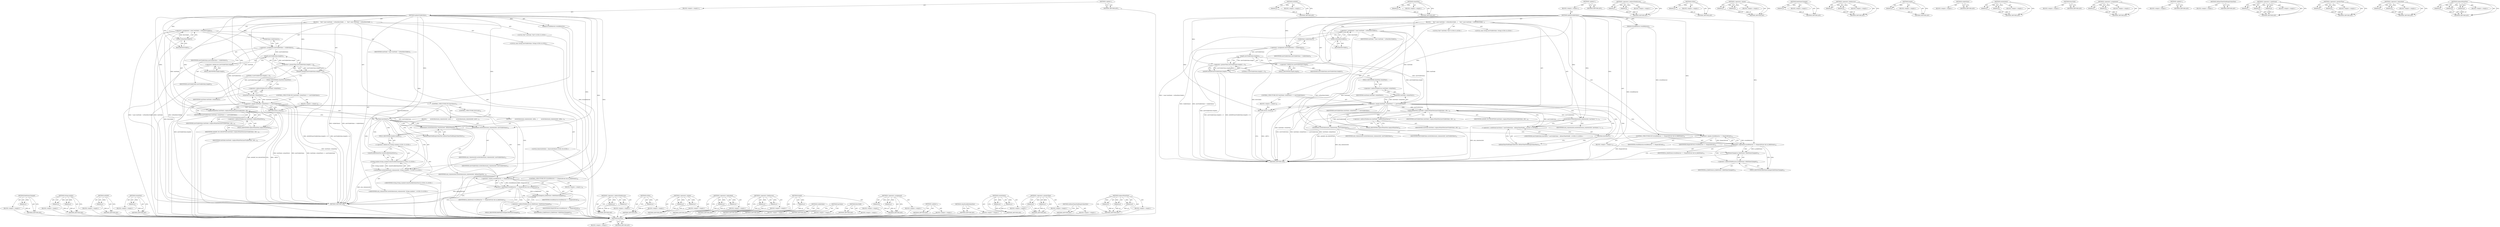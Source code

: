 digraph "replaceWholeText" {
vulnerable_149 [label=<(METHOD,hasValue)>];
vulnerable_150 [label=<(BLOCK,&lt;empty&gt;,&lt;empty&gt;)>];
vulnerable_151 [label=<(METHOD_RETURN,ANY)>];
vulnerable_100 [label=<(METHOD,ASSERT)>];
vulnerable_101 [label=<(PARAM,p1)>];
vulnerable_102 [label=<(BLOCK,&lt;empty&gt;,&lt;empty&gt;)>];
vulnerable_103 [label=<(METHOD_RETURN,ANY)>];
vulnerable_123 [label=<(METHOD,wholeText)>];
vulnerable_124 [label=<(PARAM,p1)>];
vulnerable_125 [label=<(BLOCK,&lt;empty&gt;,&lt;empty&gt;)>];
vulnerable_126 [label=<(METHOD_RETURN,ANY)>];
vulnerable_6 [label=<(METHOD,&lt;global&gt;)<SUB>1</SUB>>];
vulnerable_7 [label=<(BLOCK,&lt;empty&gt;,&lt;empty&gt;)<SUB>1</SUB>>];
vulnerable_8 [label=<(METHOD,updateVisibleValue)<SUB>1</SUB>>];
vulnerable_9 [label=<(PARAM,EventBehavior eventBehavior)<SUB>1</SUB>>];
vulnerable_10 [label=<(BLOCK,{
    Text* const textNode = toText(firstChild(...,{
    Text* const textNode = toText(firstChild(...)<SUB>2</SUB>>];
vulnerable_11 [label="<(LOCAL,Text* textNode: Text*)<SUB>3</SUB>>"];
vulnerable_12 [label=<(&lt;operator&gt;.assignment,* const textNode = toText(firstChild()))<SUB>3</SUB>>];
vulnerable_13 [label=<(IDENTIFIER,textNode,* const textNode = toText(firstChild()))<SUB>3</SUB>>];
vulnerable_14 [label=<(toText,toText(firstChild()))<SUB>3</SUB>>];
vulnerable_15 [label=<(firstChild,firstChild())<SUB>3</SUB>>];
vulnerable_16 [label="<(LOCAL,const String newVisibleValue: String)<SUB>4</SUB>>"];
vulnerable_17 [label=<(&lt;operator&gt;.assignment,newVisibleValue = visibleValue())<SUB>4</SUB>>];
vulnerable_18 [label=<(IDENTIFIER,newVisibleValue,newVisibleValue = visibleValue())<SUB>4</SUB>>];
vulnerable_19 [label=<(visibleValue,visibleValue())<SUB>4</SUB>>];
vulnerable_20 [label=<(ASSERT,ASSERT(newVisibleValue.length() &gt; 0))<SUB>5</SUB>>];
vulnerable_21 [label=<(&lt;operator&gt;.greaterThan,newVisibleValue.length() &gt; 0)<SUB>5</SUB>>];
vulnerable_22 [label=<(length,newVisibleValue.length())<SUB>5</SUB>>];
vulnerable_23 [label=<(&lt;operator&gt;.fieldAccess,newVisibleValue.length)<SUB>5</SUB>>];
vulnerable_24 [label=<(IDENTIFIER,newVisibleValue,newVisibleValue.length())<SUB>5</SUB>>];
vulnerable_25 [label=<(FIELD_IDENTIFIER,length,length)<SUB>5</SUB>>];
vulnerable_26 [label=<(LITERAL,0,newVisibleValue.length() &gt; 0)<SUB>5</SUB>>];
vulnerable_27 [label=<(CONTROL_STRUCTURE,IF,if (textNode-&gt;wholeText() == newVisibleValue))<SUB>7</SUB>>];
vulnerable_28 [label=<(&lt;operator&gt;.equals,textNode-&gt;wholeText() == newVisibleValue)<SUB>7</SUB>>];
vulnerable_29 [label=<(wholeText,textNode-&gt;wholeText())<SUB>7</SUB>>];
vulnerable_30 [label=<(&lt;operator&gt;.indirectFieldAccess,textNode-&gt;wholeText)<SUB>7</SUB>>];
vulnerable_31 [label=<(IDENTIFIER,textNode,textNode-&gt;wholeText())<SUB>7</SUB>>];
vulnerable_32 [label=<(FIELD_IDENTIFIER,wholeText,wholeText)<SUB>7</SUB>>];
vulnerable_33 [label=<(IDENTIFIER,newVisibleValue,textNode-&gt;wholeText() == newVisibleValue)<SUB>7</SUB>>];
vulnerable_34 [label=<(BLOCK,&lt;empty&gt;,&lt;empty&gt;)<SUB>8</SUB>>];
vulnerable_35 [label=<(RETURN,return;,return;)<SUB>8</SUB>>];
vulnerable_36 [label=<(replaceWholeText,textNode-&gt;replaceWholeText(newVisibleValue, ASS...)<SUB>10</SUB>>];
vulnerable_37 [label=<(&lt;operator&gt;.indirectFieldAccess,textNode-&gt;replaceWholeText)<SUB>10</SUB>>];
vulnerable_38 [label=<(IDENTIFIER,textNode,textNode-&gt;replaceWholeText(newVisibleValue, ASS...)<SUB>10</SUB>>];
vulnerable_39 [label=<(FIELD_IDENTIFIER,replaceWholeText,replaceWholeText)<SUB>10</SUB>>];
vulnerable_40 [label=<(IDENTIFIER,newVisibleValue,textNode-&gt;replaceWholeText(newVisibleValue, ASS...)<SUB>10</SUB>>];
vulnerable_41 [label=<(IDENTIFIER,ASSERT_NO_EXCEPTION,textNode-&gt;replaceWholeText(newVisibleValue, ASS...)<SUB>10</SUB>>];
vulnerable_42 [label=<(setAttribute,setAttribute(aria_valuetextAttr, hasValue() ? n...)<SUB>11</SUB>>];
vulnerable_43 [label=<(IDENTIFIER,aria_valuetextAttr,setAttribute(aria_valuetextAttr, hasValue() ? n...)<SUB>11</SUB>>];
vulnerable_44 [label="<(&lt;operator&gt;.conditional,hasValue() ? newVisibleValue : AXDateTimeFieldE...)<SUB>11</SUB>>"];
vulnerable_45 [label=<(hasValue,hasValue())<SUB>11</SUB>>];
vulnerable_46 [label="<(IDENTIFIER,newVisibleValue,hasValue() ? newVisibleValue : AXDateTimeFieldE...)<SUB>11</SUB>>"];
vulnerable_47 [label=<(AXDateTimeFieldEmptyValueText,AXDateTimeFieldEmptyValueText())<SUB>11</SUB>>];
vulnerable_48 [label=<(setAttribute,setAttribute(aria_valuenowAttr, newVisibleValue))<SUB>12</SUB>>];
vulnerable_49 [label=<(IDENTIFIER,aria_valuenowAttr,setAttribute(aria_valuenowAttr, newVisibleValue))<SUB>12</SUB>>];
vulnerable_50 [label=<(IDENTIFIER,newVisibleValue,setAttribute(aria_valuenowAttr, newVisibleValue))<SUB>12</SUB>>];
vulnerable_51 [label=<(CONTROL_STRUCTURE,IF,if (eventBehavior == DispatchEvent &amp;&amp; m_fieldOwner))<SUB>14</SUB>>];
vulnerable_52 [label=<(&lt;operator&gt;.logicalAnd,eventBehavior == DispatchEvent &amp;&amp; m_fieldOwner)<SUB>14</SUB>>];
vulnerable_53 [label=<(&lt;operator&gt;.equals,eventBehavior == DispatchEvent)<SUB>14</SUB>>];
vulnerable_54 [label=<(IDENTIFIER,eventBehavior,eventBehavior == DispatchEvent)<SUB>14</SUB>>];
vulnerable_55 [label=<(IDENTIFIER,DispatchEvent,eventBehavior == DispatchEvent)<SUB>14</SUB>>];
vulnerable_56 [label=<(IDENTIFIER,m_fieldOwner,eventBehavior == DispatchEvent &amp;&amp; m_fieldOwner)<SUB>14</SUB>>];
vulnerable_57 [label=<(BLOCK,&lt;empty&gt;,&lt;empty&gt;)<SUB>15</SUB>>];
vulnerable_58 [label=<(fieldValueChanged,m_fieldOwner-&gt;fieldValueChanged())<SUB>15</SUB>>];
vulnerable_59 [label=<(&lt;operator&gt;.indirectFieldAccess,m_fieldOwner-&gt;fieldValueChanged)<SUB>15</SUB>>];
vulnerable_60 [label=<(IDENTIFIER,m_fieldOwner,m_fieldOwner-&gt;fieldValueChanged())<SUB>15</SUB>>];
vulnerable_61 [label=<(FIELD_IDENTIFIER,fieldValueChanged,fieldValueChanged)<SUB>15</SUB>>];
vulnerable_62 [label=<(METHOD_RETURN,void)<SUB>1</SUB>>];
vulnerable_64 [label=<(METHOD_RETURN,ANY)<SUB>1</SUB>>];
vulnerable_127 [label=<(METHOD,&lt;operator&gt;.indirectFieldAccess)>];
vulnerable_128 [label=<(PARAM,p1)>];
vulnerable_129 [label=<(PARAM,p2)>];
vulnerable_130 [label=<(BLOCK,&lt;empty&gt;,&lt;empty&gt;)>];
vulnerable_131 [label=<(METHOD_RETURN,ANY)>];
vulnerable_90 [label=<(METHOD,toText)>];
vulnerable_91 [label=<(PARAM,p1)>];
vulnerable_92 [label=<(BLOCK,&lt;empty&gt;,&lt;empty&gt;)>];
vulnerable_93 [label=<(METHOD_RETURN,ANY)>];
vulnerable_118 [label=<(METHOD,&lt;operator&gt;.equals)>];
vulnerable_119 [label=<(PARAM,p1)>];
vulnerable_120 [label=<(PARAM,p2)>];
vulnerable_121 [label=<(BLOCK,&lt;empty&gt;,&lt;empty&gt;)>];
vulnerable_122 [label=<(METHOD_RETURN,ANY)>];
vulnerable_160 [label=<(METHOD,fieldValueChanged)>];
vulnerable_161 [label=<(PARAM,p1)>];
vulnerable_162 [label=<(BLOCK,&lt;empty&gt;,&lt;empty&gt;)>];
vulnerable_163 [label=<(METHOD_RETURN,ANY)>];
vulnerable_113 [label=<(METHOD,&lt;operator&gt;.fieldAccess)>];
vulnerable_114 [label=<(PARAM,p1)>];
vulnerable_115 [label=<(PARAM,p2)>];
vulnerable_116 [label=<(BLOCK,&lt;empty&gt;,&lt;empty&gt;)>];
vulnerable_117 [label=<(METHOD_RETURN,ANY)>];
vulnerable_109 [label=<(METHOD,length)>];
vulnerable_110 [label=<(PARAM,p1)>];
vulnerable_111 [label=<(BLOCK,&lt;empty&gt;,&lt;empty&gt;)>];
vulnerable_112 [label=<(METHOD_RETURN,ANY)>];
vulnerable_97 [label=<(METHOD,visibleValue)>];
vulnerable_98 [label=<(BLOCK,&lt;empty&gt;,&lt;empty&gt;)>];
vulnerable_99 [label=<(METHOD_RETURN,ANY)>];
vulnerable_138 [label=<(METHOD,setAttribute)>];
vulnerable_139 [label=<(PARAM,p1)>];
vulnerable_140 [label=<(PARAM,p2)>];
vulnerable_141 [label=<(BLOCK,&lt;empty&gt;,&lt;empty&gt;)>];
vulnerable_142 [label=<(METHOD_RETURN,ANY)>];
vulnerable_94 [label=<(METHOD,firstChild)>];
vulnerable_95 [label=<(BLOCK,&lt;empty&gt;,&lt;empty&gt;)>];
vulnerable_96 [label=<(METHOD_RETURN,ANY)>];
vulnerable_85 [label=<(METHOD,&lt;operator&gt;.assignment)>];
vulnerable_86 [label=<(PARAM,p1)>];
vulnerable_87 [label=<(PARAM,p2)>];
vulnerable_88 [label=<(BLOCK,&lt;empty&gt;,&lt;empty&gt;)>];
vulnerable_89 [label=<(METHOD_RETURN,ANY)>];
vulnerable_79 [label=<(METHOD,&lt;global&gt;)<SUB>1</SUB>>];
vulnerable_80 [label=<(BLOCK,&lt;empty&gt;,&lt;empty&gt;)>];
vulnerable_81 [label=<(METHOD_RETURN,ANY)>];
vulnerable_152 [label=<(METHOD,AXDateTimeFieldEmptyValueText)>];
vulnerable_153 [label=<(BLOCK,&lt;empty&gt;,&lt;empty&gt;)>];
vulnerable_154 [label=<(METHOD_RETURN,ANY)>];
vulnerable_143 [label=<(METHOD,&lt;operator&gt;.conditional)>];
vulnerable_144 [label=<(PARAM,p1)>];
vulnerable_145 [label=<(PARAM,p2)>];
vulnerable_146 [label=<(PARAM,p3)>];
vulnerable_147 [label=<(BLOCK,&lt;empty&gt;,&lt;empty&gt;)>];
vulnerable_148 [label=<(METHOD_RETURN,ANY)>];
vulnerable_104 [label=<(METHOD,&lt;operator&gt;.greaterThan)>];
vulnerable_105 [label=<(PARAM,p1)>];
vulnerable_106 [label=<(PARAM,p2)>];
vulnerable_107 [label=<(BLOCK,&lt;empty&gt;,&lt;empty&gt;)>];
vulnerable_108 [label=<(METHOD_RETURN,ANY)>];
vulnerable_155 [label=<(METHOD,&lt;operator&gt;.logicalAnd)>];
vulnerable_156 [label=<(PARAM,p1)>];
vulnerable_157 [label=<(PARAM,p2)>];
vulnerable_158 [label=<(BLOCK,&lt;empty&gt;,&lt;empty&gt;)>];
vulnerable_159 [label=<(METHOD_RETURN,ANY)>];
vulnerable_132 [label=<(METHOD,replaceWholeText)>];
vulnerable_133 [label=<(PARAM,p1)>];
vulnerable_134 [label=<(PARAM,p2)>];
vulnerable_135 [label=<(PARAM,p3)>];
vulnerable_136 [label=<(BLOCK,&lt;empty&gt;,&lt;empty&gt;)>];
vulnerable_137 [label=<(METHOD_RETURN,ANY)>];
fixed_176 [label=<(METHOD,fieldValueChanged)>];
fixed_177 [label=<(PARAM,p1)>];
fixed_178 [label=<(BLOCK,&lt;empty&gt;,&lt;empty&gt;)>];
fixed_179 [label=<(METHOD_RETURN,ANY)>];
fixed_160 [label=<(METHOD,String.number)>];
fixed_161 [label=<(PARAM,p1)>];
fixed_162 [label=<(PARAM,p2)>];
fixed_163 [label=<(BLOCK,&lt;empty&gt;,&lt;empty&gt;)>];
fixed_164 [label=<(METHOD_RETURN,ANY)>];
fixed_114 [label=<(METHOD,ASSERT)>];
fixed_115 [label=<(PARAM,p1)>];
fixed_116 [label=<(BLOCK,&lt;empty&gt;,&lt;empty&gt;)>];
fixed_117 [label=<(METHOD_RETURN,ANY)>];
fixed_137 [label=<(METHOD,wholeText)>];
fixed_138 [label=<(PARAM,p1)>];
fixed_139 [label=<(BLOCK,&lt;empty&gt;,&lt;empty&gt;)>];
fixed_140 [label=<(METHOD_RETURN,ANY)>];
fixed_6 [label=<(METHOD,&lt;global&gt;)<SUB>1</SUB>>];
fixed_7 [label=<(BLOCK,&lt;empty&gt;,&lt;empty&gt;)<SUB>1</SUB>>];
fixed_8 [label=<(METHOD,updateVisibleValue)<SUB>1</SUB>>];
fixed_9 [label=<(PARAM,EventBehavior eventBehavior)<SUB>1</SUB>>];
fixed_10 [label=<(BLOCK,{
    Text* const textNode = toText(firstChild(...,{
    Text* const textNode = toText(firstChild(...)<SUB>2</SUB>>];
fixed_11 [label="<(LOCAL,Text* textNode: Text*)<SUB>3</SUB>>"];
fixed_12 [label=<(&lt;operator&gt;.assignment,* const textNode = toText(firstChild()))<SUB>3</SUB>>];
fixed_13 [label=<(IDENTIFIER,textNode,* const textNode = toText(firstChild()))<SUB>3</SUB>>];
fixed_14 [label=<(toText,toText(firstChild()))<SUB>3</SUB>>];
fixed_15 [label=<(firstChild,firstChild())<SUB>3</SUB>>];
fixed_16 [label="<(LOCAL,const String newVisibleValue: String)<SUB>4</SUB>>"];
fixed_17 [label=<(&lt;operator&gt;.assignment,newVisibleValue = visibleValue())<SUB>4</SUB>>];
fixed_18 [label=<(IDENTIFIER,newVisibleValue,newVisibleValue = visibleValue())<SUB>4</SUB>>];
fixed_19 [label=<(visibleValue,visibleValue())<SUB>4</SUB>>];
fixed_20 [label=<(ASSERT,ASSERT(newVisibleValue.length() &gt; 0))<SUB>5</SUB>>];
fixed_21 [label=<(&lt;operator&gt;.greaterThan,newVisibleValue.length() &gt; 0)<SUB>5</SUB>>];
fixed_22 [label=<(length,newVisibleValue.length())<SUB>5</SUB>>];
fixed_23 [label=<(&lt;operator&gt;.fieldAccess,newVisibleValue.length)<SUB>5</SUB>>];
fixed_24 [label=<(IDENTIFIER,newVisibleValue,newVisibleValue.length())<SUB>5</SUB>>];
fixed_25 [label=<(FIELD_IDENTIFIER,length,length)<SUB>5</SUB>>];
fixed_26 [label=<(LITERAL,0,newVisibleValue.length() &gt; 0)<SUB>5</SUB>>];
fixed_27 [label=<(CONTROL_STRUCTURE,IF,if (textNode-&gt;wholeText() == newVisibleValue))<SUB>7</SUB>>];
fixed_28 [label=<(&lt;operator&gt;.equals,textNode-&gt;wholeText() == newVisibleValue)<SUB>7</SUB>>];
fixed_29 [label=<(wholeText,textNode-&gt;wholeText())<SUB>7</SUB>>];
fixed_30 [label=<(&lt;operator&gt;.indirectFieldAccess,textNode-&gt;wholeText)<SUB>7</SUB>>];
fixed_31 [label=<(IDENTIFIER,textNode,textNode-&gt;wholeText())<SUB>7</SUB>>];
fixed_32 [label=<(FIELD_IDENTIFIER,wholeText,wholeText)<SUB>7</SUB>>];
fixed_33 [label=<(IDENTIFIER,newVisibleValue,textNode-&gt;wholeText() == newVisibleValue)<SUB>7</SUB>>];
fixed_34 [label=<(BLOCK,&lt;empty&gt;,&lt;empty&gt;)<SUB>8</SUB>>];
fixed_35 [label=<(RETURN,return;,return;)<SUB>8</SUB>>];
fixed_36 [label=<(replaceWholeText,textNode-&gt;replaceWholeText(newVisibleValue, ASS...)<SUB>10</SUB>>];
fixed_37 [label=<(&lt;operator&gt;.indirectFieldAccess,textNode-&gt;replaceWholeText)<SUB>10</SUB>>];
fixed_38 [label=<(IDENTIFIER,textNode,textNode-&gt;replaceWholeText(newVisibleValue, ASS...)<SUB>10</SUB>>];
fixed_39 [label=<(FIELD_IDENTIFIER,replaceWholeText,replaceWholeText)<SUB>10</SUB>>];
fixed_40 [label=<(IDENTIFIER,newVisibleValue,textNode-&gt;replaceWholeText(newVisibleValue, ASS...)<SUB>10</SUB>>];
fixed_41 [label=<(IDENTIFIER,ASSERT_NO_EXCEPTION,textNode-&gt;replaceWholeText(newVisibleValue, ASS...)<SUB>10</SUB>>];
fixed_42 [label=<(CONTROL_STRUCTURE,IF,if (hasValue()))<SUB>11</SUB>>];
fixed_43 [label=<(hasValue,hasValue())<SUB>11</SUB>>];
fixed_44 [label=<(BLOCK,{
        setAttribute(aria_valuetextAttr, newV...,{
        setAttribute(aria_valuetextAttr, newV...)<SUB>11</SUB>>];
fixed_45 [label=<(setAttribute,setAttribute(aria_valuetextAttr, newVisibleValue))<SUB>12</SUB>>];
fixed_46 [label=<(IDENTIFIER,aria_valuetextAttr,setAttribute(aria_valuetextAttr, newVisibleValue))<SUB>12</SUB>>];
fixed_47 [label=<(IDENTIFIER,newVisibleValue,setAttribute(aria_valuetextAttr, newVisibleValue))<SUB>12</SUB>>];
fixed_48 [label="<(setAttribute,setAttribute(aria_valuenowAttr, String::number(...)<SUB>13</SUB>>"];
fixed_49 [label="<(IDENTIFIER,aria_valuenowAttr,setAttribute(aria_valuenowAttr, String::number(...)<SUB>13</SUB>>"];
fixed_50 [label="<(String.number,String::number(valueForARIAValueNow()))<SUB>13</SUB>>"];
fixed_51 [label="<(&lt;operator&gt;.fieldAccess,String::number)<SUB>13</SUB>>"];
fixed_52 [label="<(IDENTIFIER,String,String::number(valueForARIAValueNow()))<SUB>13</SUB>>"];
fixed_53 [label=<(FIELD_IDENTIFIER,number,number)<SUB>13</SUB>>];
fixed_54 [label=<(valueForARIAValueNow,valueForARIAValueNow())<SUB>13</SUB>>];
fixed_55 [label=<(CONTROL_STRUCTURE,ELSE,else)<SUB>14</SUB>>];
fixed_56 [label=<(BLOCK,{
        setAttribute(aria_valuetextAttr, AXDa...,{
        setAttribute(aria_valuetextAttr, AXDa...)<SUB>14</SUB>>];
fixed_57 [label=<(setAttribute,setAttribute(aria_valuetextAttr, AXDateTimeFiel...)<SUB>15</SUB>>];
fixed_58 [label=<(IDENTIFIER,aria_valuetextAttr,setAttribute(aria_valuetextAttr, AXDateTimeFiel...)<SUB>15</SUB>>];
fixed_59 [label=<(AXDateTimeFieldEmptyValueText,AXDateTimeFieldEmptyValueText())<SUB>15</SUB>>];
fixed_60 [label="<(LOCAL,removeAttribute : removeAttribute)<SUB>16</SUB>>"];
fixed_61 [label=<(CONTROL_STRUCTURE,IF,if (eventBehavior == DispatchEvent &amp;&amp; m_fieldOwner))<SUB>19</SUB>>];
fixed_62 [label=<(&lt;operator&gt;.logicalAnd,eventBehavior == DispatchEvent &amp;&amp; m_fieldOwner)<SUB>19</SUB>>];
fixed_63 [label=<(&lt;operator&gt;.equals,eventBehavior == DispatchEvent)<SUB>19</SUB>>];
fixed_64 [label=<(IDENTIFIER,eventBehavior,eventBehavior == DispatchEvent)<SUB>19</SUB>>];
fixed_65 [label=<(IDENTIFIER,DispatchEvent,eventBehavior == DispatchEvent)<SUB>19</SUB>>];
fixed_66 [label=<(IDENTIFIER,m_fieldOwner,eventBehavior == DispatchEvent &amp;&amp; m_fieldOwner)<SUB>19</SUB>>];
fixed_67 [label=<(BLOCK,&lt;empty&gt;,&lt;empty&gt;)<SUB>20</SUB>>];
fixed_68 [label=<(fieldValueChanged,m_fieldOwner-&gt;fieldValueChanged())<SUB>20</SUB>>];
fixed_69 [label=<(&lt;operator&gt;.indirectFieldAccess,m_fieldOwner-&gt;fieldValueChanged)<SUB>20</SUB>>];
fixed_70 [label=<(IDENTIFIER,m_fieldOwner,m_fieldOwner-&gt;fieldValueChanged())<SUB>20</SUB>>];
fixed_71 [label=<(FIELD_IDENTIFIER,fieldValueChanged,fieldValueChanged)<SUB>20</SUB>>];
fixed_72 [label=<(METHOD_RETURN,void)<SUB>1</SUB>>];
fixed_74 [label=<(METHOD_RETURN,ANY)<SUB>1</SUB>>];
fixed_141 [label=<(METHOD,&lt;operator&gt;.indirectFieldAccess)>];
fixed_142 [label=<(PARAM,p1)>];
fixed_143 [label=<(PARAM,p2)>];
fixed_144 [label=<(BLOCK,&lt;empty&gt;,&lt;empty&gt;)>];
fixed_145 [label=<(METHOD_RETURN,ANY)>];
fixed_104 [label=<(METHOD,toText)>];
fixed_105 [label=<(PARAM,p1)>];
fixed_106 [label=<(BLOCK,&lt;empty&gt;,&lt;empty&gt;)>];
fixed_107 [label=<(METHOD_RETURN,ANY)>];
fixed_132 [label=<(METHOD,&lt;operator&gt;.equals)>];
fixed_133 [label=<(PARAM,p1)>];
fixed_134 [label=<(PARAM,p2)>];
fixed_135 [label=<(BLOCK,&lt;empty&gt;,&lt;empty&gt;)>];
fixed_136 [label=<(METHOD_RETURN,ANY)>];
fixed_171 [label=<(METHOD,&lt;operator&gt;.logicalAnd)>];
fixed_172 [label=<(PARAM,p1)>];
fixed_173 [label=<(PARAM,p2)>];
fixed_174 [label=<(BLOCK,&lt;empty&gt;,&lt;empty&gt;)>];
fixed_175 [label=<(METHOD_RETURN,ANY)>];
fixed_127 [label=<(METHOD,&lt;operator&gt;.fieldAccess)>];
fixed_128 [label=<(PARAM,p1)>];
fixed_129 [label=<(PARAM,p2)>];
fixed_130 [label=<(BLOCK,&lt;empty&gt;,&lt;empty&gt;)>];
fixed_131 [label=<(METHOD_RETURN,ANY)>];
fixed_123 [label=<(METHOD,length)>];
fixed_124 [label=<(PARAM,p1)>];
fixed_125 [label=<(BLOCK,&lt;empty&gt;,&lt;empty&gt;)>];
fixed_126 [label=<(METHOD_RETURN,ANY)>];
fixed_111 [label=<(METHOD,visibleValue)>];
fixed_112 [label=<(BLOCK,&lt;empty&gt;,&lt;empty&gt;)>];
fixed_113 [label=<(METHOD_RETURN,ANY)>];
fixed_152 [label=<(METHOD,hasValue)>];
fixed_153 [label=<(BLOCK,&lt;empty&gt;,&lt;empty&gt;)>];
fixed_154 [label=<(METHOD_RETURN,ANY)>];
fixed_108 [label=<(METHOD,firstChild)>];
fixed_109 [label=<(BLOCK,&lt;empty&gt;,&lt;empty&gt;)>];
fixed_110 [label=<(METHOD_RETURN,ANY)>];
fixed_99 [label=<(METHOD,&lt;operator&gt;.assignment)>];
fixed_100 [label=<(PARAM,p1)>];
fixed_101 [label=<(PARAM,p2)>];
fixed_102 [label=<(BLOCK,&lt;empty&gt;,&lt;empty&gt;)>];
fixed_103 [label=<(METHOD_RETURN,ANY)>];
fixed_93 [label=<(METHOD,&lt;global&gt;)<SUB>1</SUB>>];
fixed_94 [label=<(BLOCK,&lt;empty&gt;,&lt;empty&gt;)>];
fixed_95 [label=<(METHOD_RETURN,ANY)>];
fixed_165 [label=<(METHOD,valueForARIAValueNow)>];
fixed_166 [label=<(BLOCK,&lt;empty&gt;,&lt;empty&gt;)>];
fixed_167 [label=<(METHOD_RETURN,ANY)>];
fixed_155 [label=<(METHOD,setAttribute)>];
fixed_156 [label=<(PARAM,p1)>];
fixed_157 [label=<(PARAM,p2)>];
fixed_158 [label=<(BLOCK,&lt;empty&gt;,&lt;empty&gt;)>];
fixed_159 [label=<(METHOD_RETURN,ANY)>];
fixed_118 [label=<(METHOD,&lt;operator&gt;.greaterThan)>];
fixed_119 [label=<(PARAM,p1)>];
fixed_120 [label=<(PARAM,p2)>];
fixed_121 [label=<(BLOCK,&lt;empty&gt;,&lt;empty&gt;)>];
fixed_122 [label=<(METHOD_RETURN,ANY)>];
fixed_168 [label=<(METHOD,AXDateTimeFieldEmptyValueText)>];
fixed_169 [label=<(BLOCK,&lt;empty&gt;,&lt;empty&gt;)>];
fixed_170 [label=<(METHOD_RETURN,ANY)>];
fixed_146 [label=<(METHOD,replaceWholeText)>];
fixed_147 [label=<(PARAM,p1)>];
fixed_148 [label=<(PARAM,p2)>];
fixed_149 [label=<(PARAM,p3)>];
fixed_150 [label=<(BLOCK,&lt;empty&gt;,&lt;empty&gt;)>];
fixed_151 [label=<(METHOD_RETURN,ANY)>];
vulnerable_149 -> vulnerable_150  [key=0, label="AST: "];
vulnerable_149 -> vulnerable_151  [key=0, label="AST: "];
vulnerable_149 -> vulnerable_151  [key=1, label="CFG: "];
vulnerable_100 -> vulnerable_101  [key=0, label="AST: "];
vulnerable_100 -> vulnerable_101  [key=1, label="DDG: "];
vulnerable_100 -> vulnerable_102  [key=0, label="AST: "];
vulnerable_100 -> vulnerable_103  [key=0, label="AST: "];
vulnerable_100 -> vulnerable_103  [key=1, label="CFG: "];
vulnerable_101 -> vulnerable_103  [key=0, label="DDG: p1"];
vulnerable_123 -> vulnerable_124  [key=0, label="AST: "];
vulnerable_123 -> vulnerable_124  [key=1, label="DDG: "];
vulnerable_123 -> vulnerable_125  [key=0, label="AST: "];
vulnerable_123 -> vulnerable_126  [key=0, label="AST: "];
vulnerable_123 -> vulnerable_126  [key=1, label="CFG: "];
vulnerable_124 -> vulnerable_126  [key=0, label="DDG: p1"];
vulnerable_6 -> vulnerable_7  [key=0, label="AST: "];
vulnerable_6 -> vulnerable_64  [key=0, label="AST: "];
vulnerable_6 -> vulnerable_64  [key=1, label="CFG: "];
vulnerable_7 -> vulnerable_8  [key=0, label="AST: "];
vulnerable_8 -> vulnerable_9  [key=0, label="AST: "];
vulnerable_8 -> vulnerable_9  [key=1, label="DDG: "];
vulnerable_8 -> vulnerable_10  [key=0, label="AST: "];
vulnerable_8 -> vulnerable_62  [key=0, label="AST: "];
vulnerable_8 -> vulnerable_15  [key=0, label="CFG: "];
vulnerable_8 -> vulnerable_17  [key=0, label="DDG: "];
vulnerable_8 -> vulnerable_36  [key=0, label="DDG: "];
vulnerable_8 -> vulnerable_42  [key=0, label="DDG: "];
vulnerable_8 -> vulnerable_48  [key=0, label="DDG: "];
vulnerable_8 -> vulnerable_14  [key=0, label="DDG: "];
vulnerable_8 -> vulnerable_21  [key=0, label="DDG: "];
vulnerable_8 -> vulnerable_28  [key=0, label="DDG: "];
vulnerable_8 -> vulnerable_35  [key=0, label="DDG: "];
vulnerable_8 -> vulnerable_44  [key=0, label="DDG: "];
vulnerable_8 -> vulnerable_52  [key=0, label="DDG: "];
vulnerable_8 -> vulnerable_53  [key=0, label="DDG: "];
vulnerable_9 -> vulnerable_62  [key=0, label="DDG: eventBehavior"];
vulnerable_9 -> vulnerable_53  [key=0, label="DDG: eventBehavior"];
vulnerable_10 -> vulnerable_11  [key=0, label="AST: "];
vulnerable_10 -> vulnerable_12  [key=0, label="AST: "];
vulnerable_10 -> vulnerable_16  [key=0, label="AST: "];
vulnerable_10 -> vulnerable_17  [key=0, label="AST: "];
vulnerable_10 -> vulnerable_20  [key=0, label="AST: "];
vulnerable_10 -> vulnerable_27  [key=0, label="AST: "];
vulnerable_10 -> vulnerable_36  [key=0, label="AST: "];
vulnerable_10 -> vulnerable_42  [key=0, label="AST: "];
vulnerable_10 -> vulnerable_48  [key=0, label="AST: "];
vulnerable_10 -> vulnerable_51  [key=0, label="AST: "];
vulnerable_12 -> vulnerable_13  [key=0, label="AST: "];
vulnerable_12 -> vulnerable_14  [key=0, label="AST: "];
vulnerable_12 -> vulnerable_19  [key=0, label="CFG: "];
vulnerable_12 -> vulnerable_62  [key=0, label="DDG: textNode"];
vulnerable_12 -> vulnerable_62  [key=1, label="DDG: toText(firstChild())"];
vulnerable_12 -> vulnerable_62  [key=2, label="DDG: * const textNode = toText(firstChild())"];
vulnerable_12 -> vulnerable_36  [key=0, label="DDG: textNode"];
vulnerable_12 -> vulnerable_29  [key=0, label="DDG: textNode"];
vulnerable_14 -> vulnerable_15  [key=0, label="AST: "];
vulnerable_14 -> vulnerable_12  [key=0, label="CFG: "];
vulnerable_14 -> vulnerable_12  [key=1, label="DDG: firstChild()"];
vulnerable_14 -> vulnerable_62  [key=0, label="DDG: firstChild()"];
vulnerable_15 -> vulnerable_14  [key=0, label="CFG: "];
vulnerable_17 -> vulnerable_18  [key=0, label="AST: "];
vulnerable_17 -> vulnerable_19  [key=0, label="AST: "];
vulnerable_17 -> vulnerable_25  [key=0, label="CFG: "];
vulnerable_17 -> vulnerable_62  [key=0, label="DDG: visibleValue()"];
vulnerable_17 -> vulnerable_62  [key=1, label="DDG: newVisibleValue = visibleValue()"];
vulnerable_17 -> vulnerable_28  [key=0, label="DDG: newVisibleValue"];
vulnerable_17 -> vulnerable_22  [key=0, label="DDG: newVisibleValue"];
vulnerable_19 -> vulnerable_17  [key=0, label="CFG: "];
vulnerable_20 -> vulnerable_21  [key=0, label="AST: "];
vulnerable_20 -> vulnerable_32  [key=0, label="CFG: "];
vulnerable_20 -> vulnerable_62  [key=0, label="DDG: newVisibleValue.length() &gt; 0"];
vulnerable_20 -> vulnerable_62  [key=1, label="DDG: ASSERT(newVisibleValue.length() &gt; 0)"];
vulnerable_21 -> vulnerable_22  [key=0, label="AST: "];
vulnerable_21 -> vulnerable_26  [key=0, label="AST: "];
vulnerable_21 -> vulnerable_20  [key=0, label="CFG: "];
vulnerable_21 -> vulnerable_20  [key=1, label="DDG: newVisibleValue.length()"];
vulnerable_21 -> vulnerable_20  [key=2, label="DDG: 0"];
vulnerable_21 -> vulnerable_62  [key=0, label="DDG: newVisibleValue.length()"];
vulnerable_22 -> vulnerable_23  [key=0, label="AST: "];
vulnerable_22 -> vulnerable_21  [key=0, label="CFG: "];
vulnerable_22 -> vulnerable_21  [key=1, label="DDG: newVisibleValue.length"];
vulnerable_22 -> vulnerable_28  [key=0, label="DDG: newVisibleValue.length"];
vulnerable_23 -> vulnerable_24  [key=0, label="AST: "];
vulnerable_23 -> vulnerable_25  [key=0, label="AST: "];
vulnerable_23 -> vulnerable_22  [key=0, label="CFG: "];
vulnerable_25 -> vulnerable_23  [key=0, label="CFG: "];
vulnerable_27 -> vulnerable_28  [key=0, label="AST: "];
vulnerable_27 -> vulnerable_34  [key=0, label="AST: "];
vulnerable_28 -> vulnerable_29  [key=0, label="AST: "];
vulnerable_28 -> vulnerable_33  [key=0, label="AST: "];
vulnerable_28 -> vulnerable_35  [key=0, label="CFG: "];
vulnerable_28 -> vulnerable_35  [key=1, label="CDG: "];
vulnerable_28 -> vulnerable_39  [key=0, label="CFG: "];
vulnerable_28 -> vulnerable_39  [key=1, label="CDG: "];
vulnerable_28 -> vulnerable_62  [key=0, label="DDG: textNode-&gt;wholeText()"];
vulnerable_28 -> vulnerable_62  [key=1, label="DDG: newVisibleValue"];
vulnerable_28 -> vulnerable_62  [key=2, label="DDG: textNode-&gt;wholeText() == newVisibleValue"];
vulnerable_28 -> vulnerable_36  [key=0, label="DDG: newVisibleValue"];
vulnerable_28 -> vulnerable_36  [key=1, label="CDG: "];
vulnerable_28 -> vulnerable_48  [key=0, label="CDG: "];
vulnerable_28 -> vulnerable_42  [key=0, label="CDG: "];
vulnerable_28 -> vulnerable_52  [key=0, label="CDG: "];
vulnerable_28 -> vulnerable_37  [key=0, label="CDG: "];
vulnerable_28 -> vulnerable_53  [key=0, label="CDG: "];
vulnerable_28 -> vulnerable_45  [key=0, label="CDG: "];
vulnerable_28 -> vulnerable_44  [key=0, label="CDG: "];
vulnerable_29 -> vulnerable_30  [key=0, label="AST: "];
vulnerable_29 -> vulnerable_28  [key=0, label="CFG: "];
vulnerable_29 -> vulnerable_28  [key=1, label="DDG: textNode-&gt;wholeText"];
vulnerable_29 -> vulnerable_62  [key=0, label="DDG: textNode-&gt;wholeText"];
vulnerable_30 -> vulnerable_31  [key=0, label="AST: "];
vulnerable_30 -> vulnerable_32  [key=0, label="AST: "];
vulnerable_30 -> vulnerable_29  [key=0, label="CFG: "];
vulnerable_32 -> vulnerable_30  [key=0, label="CFG: "];
vulnerable_34 -> vulnerable_35  [key=0, label="AST: "];
vulnerable_35 -> vulnerable_62  [key=0, label="CFG: "];
vulnerable_35 -> vulnerable_62  [key=1, label="DDG: &lt;RET&gt;"];
vulnerable_36 -> vulnerable_37  [key=0, label="AST: "];
vulnerable_36 -> vulnerable_40  [key=0, label="AST: "];
vulnerable_36 -> vulnerable_41  [key=0, label="AST: "];
vulnerable_36 -> vulnerable_45  [key=0, label="CFG: "];
vulnerable_36 -> vulnerable_62  [key=0, label="DDG: ASSERT_NO_EXCEPTION"];
vulnerable_36 -> vulnerable_42  [key=0, label="DDG: newVisibleValue"];
vulnerable_36 -> vulnerable_48  [key=0, label="DDG: newVisibleValue"];
vulnerable_36 -> vulnerable_44  [key=0, label="DDG: newVisibleValue"];
vulnerable_37 -> vulnerable_38  [key=0, label="AST: "];
vulnerable_37 -> vulnerable_39  [key=0, label="AST: "];
vulnerable_37 -> vulnerable_36  [key=0, label="CFG: "];
vulnerable_39 -> vulnerable_37  [key=0, label="CFG: "];
vulnerable_42 -> vulnerable_43  [key=0, label="AST: "];
vulnerable_42 -> vulnerable_44  [key=0, label="AST: "];
vulnerable_42 -> vulnerable_48  [key=0, label="CFG: "];
vulnerable_42 -> vulnerable_62  [key=0, label="DDG: aria_valuetextAttr"];
vulnerable_44 -> vulnerable_45  [key=0, label="AST: "];
vulnerable_44 -> vulnerable_46  [key=0, label="AST: "];
vulnerable_44 -> vulnerable_47  [key=0, label="AST: "];
vulnerable_44 -> vulnerable_42  [key=0, label="CFG: "];
vulnerable_45 -> vulnerable_47  [key=0, label="CFG: "];
vulnerable_45 -> vulnerable_47  [key=1, label="CDG: "];
vulnerable_45 -> vulnerable_44  [key=0, label="CFG: "];
vulnerable_47 -> vulnerable_44  [key=0, label="CFG: "];
vulnerable_48 -> vulnerable_49  [key=0, label="AST: "];
vulnerable_48 -> vulnerable_50  [key=0, label="AST: "];
vulnerable_48 -> vulnerable_53  [key=0, label="CFG: "];
vulnerable_48 -> vulnerable_62  [key=0, label="DDG: aria_valuenowAttr"];
vulnerable_51 -> vulnerable_52  [key=0, label="AST: "];
vulnerable_51 -> vulnerable_57  [key=0, label="AST: "];
vulnerable_52 -> vulnerable_53  [key=0, label="AST: "];
vulnerable_52 -> vulnerable_56  [key=0, label="AST: "];
vulnerable_52 -> vulnerable_62  [key=0, label="CFG: "];
vulnerable_52 -> vulnerable_61  [key=0, label="CFG: "];
vulnerable_52 -> vulnerable_61  [key=1, label="CDG: "];
vulnerable_52 -> vulnerable_58  [key=0, label="DDG: m_fieldOwner"];
vulnerable_52 -> vulnerable_58  [key=1, label="CDG: "];
vulnerable_52 -> vulnerable_59  [key=0, label="CDG: "];
vulnerable_53 -> vulnerable_54  [key=0, label="AST: "];
vulnerable_53 -> vulnerable_55  [key=0, label="AST: "];
vulnerable_53 -> vulnerable_52  [key=0, label="CFG: "];
vulnerable_53 -> vulnerable_52  [key=1, label="DDG: eventBehavior"];
vulnerable_53 -> vulnerable_52  [key=2, label="DDG: DispatchEvent"];
vulnerable_53 -> vulnerable_62  [key=0, label="DDG: DispatchEvent"];
vulnerable_57 -> vulnerable_58  [key=0, label="AST: "];
vulnerable_58 -> vulnerable_59  [key=0, label="AST: "];
vulnerable_58 -> vulnerable_62  [key=0, label="CFG: "];
vulnerable_59 -> vulnerable_60  [key=0, label="AST: "];
vulnerable_59 -> vulnerable_61  [key=0, label="AST: "];
vulnerable_59 -> vulnerable_58  [key=0, label="CFG: "];
vulnerable_61 -> vulnerable_59  [key=0, label="CFG: "];
vulnerable_127 -> vulnerable_128  [key=0, label="AST: "];
vulnerable_127 -> vulnerable_128  [key=1, label="DDG: "];
vulnerable_127 -> vulnerable_130  [key=0, label="AST: "];
vulnerable_127 -> vulnerable_129  [key=0, label="AST: "];
vulnerable_127 -> vulnerable_129  [key=1, label="DDG: "];
vulnerable_127 -> vulnerable_131  [key=0, label="AST: "];
vulnerable_127 -> vulnerable_131  [key=1, label="CFG: "];
vulnerable_128 -> vulnerable_131  [key=0, label="DDG: p1"];
vulnerable_129 -> vulnerable_131  [key=0, label="DDG: p2"];
vulnerable_90 -> vulnerable_91  [key=0, label="AST: "];
vulnerable_90 -> vulnerable_91  [key=1, label="DDG: "];
vulnerable_90 -> vulnerable_92  [key=0, label="AST: "];
vulnerable_90 -> vulnerable_93  [key=0, label="AST: "];
vulnerable_90 -> vulnerable_93  [key=1, label="CFG: "];
vulnerable_91 -> vulnerable_93  [key=0, label="DDG: p1"];
vulnerable_118 -> vulnerable_119  [key=0, label="AST: "];
vulnerable_118 -> vulnerable_119  [key=1, label="DDG: "];
vulnerable_118 -> vulnerable_121  [key=0, label="AST: "];
vulnerable_118 -> vulnerable_120  [key=0, label="AST: "];
vulnerable_118 -> vulnerable_120  [key=1, label="DDG: "];
vulnerable_118 -> vulnerable_122  [key=0, label="AST: "];
vulnerable_118 -> vulnerable_122  [key=1, label="CFG: "];
vulnerable_119 -> vulnerable_122  [key=0, label="DDG: p1"];
vulnerable_120 -> vulnerable_122  [key=0, label="DDG: p2"];
vulnerable_160 -> vulnerable_161  [key=0, label="AST: "];
vulnerable_160 -> vulnerable_161  [key=1, label="DDG: "];
vulnerable_160 -> vulnerable_162  [key=0, label="AST: "];
vulnerable_160 -> vulnerable_163  [key=0, label="AST: "];
vulnerable_160 -> vulnerable_163  [key=1, label="CFG: "];
vulnerable_161 -> vulnerable_163  [key=0, label="DDG: p1"];
vulnerable_113 -> vulnerable_114  [key=0, label="AST: "];
vulnerable_113 -> vulnerable_114  [key=1, label="DDG: "];
vulnerable_113 -> vulnerable_116  [key=0, label="AST: "];
vulnerable_113 -> vulnerable_115  [key=0, label="AST: "];
vulnerable_113 -> vulnerable_115  [key=1, label="DDG: "];
vulnerable_113 -> vulnerable_117  [key=0, label="AST: "];
vulnerable_113 -> vulnerable_117  [key=1, label="CFG: "];
vulnerable_114 -> vulnerable_117  [key=0, label="DDG: p1"];
vulnerable_115 -> vulnerable_117  [key=0, label="DDG: p2"];
vulnerable_109 -> vulnerable_110  [key=0, label="AST: "];
vulnerable_109 -> vulnerable_110  [key=1, label="DDG: "];
vulnerable_109 -> vulnerable_111  [key=0, label="AST: "];
vulnerable_109 -> vulnerable_112  [key=0, label="AST: "];
vulnerable_109 -> vulnerable_112  [key=1, label="CFG: "];
vulnerable_110 -> vulnerable_112  [key=0, label="DDG: p1"];
vulnerable_97 -> vulnerable_98  [key=0, label="AST: "];
vulnerable_97 -> vulnerable_99  [key=0, label="AST: "];
vulnerable_97 -> vulnerable_99  [key=1, label="CFG: "];
vulnerable_138 -> vulnerable_139  [key=0, label="AST: "];
vulnerable_138 -> vulnerable_139  [key=1, label="DDG: "];
vulnerable_138 -> vulnerable_141  [key=0, label="AST: "];
vulnerable_138 -> vulnerable_140  [key=0, label="AST: "];
vulnerable_138 -> vulnerable_140  [key=1, label="DDG: "];
vulnerable_138 -> vulnerable_142  [key=0, label="AST: "];
vulnerable_138 -> vulnerable_142  [key=1, label="CFG: "];
vulnerable_139 -> vulnerable_142  [key=0, label="DDG: p1"];
vulnerable_140 -> vulnerable_142  [key=0, label="DDG: p2"];
vulnerable_94 -> vulnerable_95  [key=0, label="AST: "];
vulnerable_94 -> vulnerable_96  [key=0, label="AST: "];
vulnerable_94 -> vulnerable_96  [key=1, label="CFG: "];
vulnerable_85 -> vulnerable_86  [key=0, label="AST: "];
vulnerable_85 -> vulnerable_86  [key=1, label="DDG: "];
vulnerable_85 -> vulnerable_88  [key=0, label="AST: "];
vulnerable_85 -> vulnerable_87  [key=0, label="AST: "];
vulnerable_85 -> vulnerable_87  [key=1, label="DDG: "];
vulnerable_85 -> vulnerable_89  [key=0, label="AST: "];
vulnerable_85 -> vulnerable_89  [key=1, label="CFG: "];
vulnerable_86 -> vulnerable_89  [key=0, label="DDG: p1"];
vulnerable_87 -> vulnerable_89  [key=0, label="DDG: p2"];
vulnerable_79 -> vulnerable_80  [key=0, label="AST: "];
vulnerable_79 -> vulnerable_81  [key=0, label="AST: "];
vulnerable_79 -> vulnerable_81  [key=1, label="CFG: "];
vulnerable_152 -> vulnerable_153  [key=0, label="AST: "];
vulnerable_152 -> vulnerable_154  [key=0, label="AST: "];
vulnerable_152 -> vulnerable_154  [key=1, label="CFG: "];
vulnerable_143 -> vulnerable_144  [key=0, label="AST: "];
vulnerable_143 -> vulnerable_144  [key=1, label="DDG: "];
vulnerable_143 -> vulnerable_147  [key=0, label="AST: "];
vulnerable_143 -> vulnerable_145  [key=0, label="AST: "];
vulnerable_143 -> vulnerable_145  [key=1, label="DDG: "];
vulnerable_143 -> vulnerable_148  [key=0, label="AST: "];
vulnerable_143 -> vulnerable_148  [key=1, label="CFG: "];
vulnerable_143 -> vulnerable_146  [key=0, label="AST: "];
vulnerable_143 -> vulnerable_146  [key=1, label="DDG: "];
vulnerable_144 -> vulnerable_148  [key=0, label="DDG: p1"];
vulnerable_145 -> vulnerable_148  [key=0, label="DDG: p2"];
vulnerable_146 -> vulnerable_148  [key=0, label="DDG: p3"];
vulnerable_104 -> vulnerable_105  [key=0, label="AST: "];
vulnerable_104 -> vulnerable_105  [key=1, label="DDG: "];
vulnerable_104 -> vulnerable_107  [key=0, label="AST: "];
vulnerable_104 -> vulnerable_106  [key=0, label="AST: "];
vulnerable_104 -> vulnerable_106  [key=1, label="DDG: "];
vulnerable_104 -> vulnerable_108  [key=0, label="AST: "];
vulnerable_104 -> vulnerable_108  [key=1, label="CFG: "];
vulnerable_105 -> vulnerable_108  [key=0, label="DDG: p1"];
vulnerable_106 -> vulnerable_108  [key=0, label="DDG: p2"];
vulnerable_155 -> vulnerable_156  [key=0, label="AST: "];
vulnerable_155 -> vulnerable_156  [key=1, label="DDG: "];
vulnerable_155 -> vulnerable_158  [key=0, label="AST: "];
vulnerable_155 -> vulnerable_157  [key=0, label="AST: "];
vulnerable_155 -> vulnerable_157  [key=1, label="DDG: "];
vulnerable_155 -> vulnerable_159  [key=0, label="AST: "];
vulnerable_155 -> vulnerable_159  [key=1, label="CFG: "];
vulnerable_156 -> vulnerable_159  [key=0, label="DDG: p1"];
vulnerable_157 -> vulnerable_159  [key=0, label="DDG: p2"];
vulnerable_132 -> vulnerable_133  [key=0, label="AST: "];
vulnerable_132 -> vulnerable_133  [key=1, label="DDG: "];
vulnerable_132 -> vulnerable_136  [key=0, label="AST: "];
vulnerable_132 -> vulnerable_134  [key=0, label="AST: "];
vulnerable_132 -> vulnerable_134  [key=1, label="DDG: "];
vulnerable_132 -> vulnerable_137  [key=0, label="AST: "];
vulnerable_132 -> vulnerable_137  [key=1, label="CFG: "];
vulnerable_132 -> vulnerable_135  [key=0, label="AST: "];
vulnerable_132 -> vulnerable_135  [key=1, label="DDG: "];
vulnerable_133 -> vulnerable_137  [key=0, label="DDG: p1"];
vulnerable_134 -> vulnerable_137  [key=0, label="DDG: p2"];
vulnerable_135 -> vulnerable_137  [key=0, label="DDG: p3"];
fixed_176 -> fixed_177  [key=0, label="AST: "];
fixed_176 -> fixed_177  [key=1, label="DDG: "];
fixed_176 -> fixed_178  [key=0, label="AST: "];
fixed_176 -> fixed_179  [key=0, label="AST: "];
fixed_176 -> fixed_179  [key=1, label="CFG: "];
fixed_177 -> fixed_179  [key=0, label="DDG: p1"];
fixed_178 -> vulnerable_149  [key=0];
fixed_179 -> vulnerable_149  [key=0];
fixed_160 -> fixed_161  [key=0, label="AST: "];
fixed_160 -> fixed_161  [key=1, label="DDG: "];
fixed_160 -> fixed_163  [key=0, label="AST: "];
fixed_160 -> fixed_162  [key=0, label="AST: "];
fixed_160 -> fixed_162  [key=1, label="DDG: "];
fixed_160 -> fixed_164  [key=0, label="AST: "];
fixed_160 -> fixed_164  [key=1, label="CFG: "];
fixed_161 -> fixed_164  [key=0, label="DDG: p1"];
fixed_162 -> fixed_164  [key=0, label="DDG: p2"];
fixed_163 -> vulnerable_149  [key=0];
fixed_164 -> vulnerable_149  [key=0];
fixed_114 -> fixed_115  [key=0, label="AST: "];
fixed_114 -> fixed_115  [key=1, label="DDG: "];
fixed_114 -> fixed_116  [key=0, label="AST: "];
fixed_114 -> fixed_117  [key=0, label="AST: "];
fixed_114 -> fixed_117  [key=1, label="CFG: "];
fixed_115 -> fixed_117  [key=0, label="DDG: p1"];
fixed_116 -> vulnerable_149  [key=0];
fixed_117 -> vulnerable_149  [key=0];
fixed_137 -> fixed_138  [key=0, label="AST: "];
fixed_137 -> fixed_138  [key=1, label="DDG: "];
fixed_137 -> fixed_139  [key=0, label="AST: "];
fixed_137 -> fixed_140  [key=0, label="AST: "];
fixed_137 -> fixed_140  [key=1, label="CFG: "];
fixed_138 -> fixed_140  [key=0, label="DDG: p1"];
fixed_139 -> vulnerable_149  [key=0];
fixed_140 -> vulnerable_149  [key=0];
fixed_6 -> fixed_7  [key=0, label="AST: "];
fixed_6 -> fixed_74  [key=0, label="AST: "];
fixed_6 -> fixed_74  [key=1, label="CFG: "];
fixed_7 -> fixed_8  [key=0, label="AST: "];
fixed_8 -> fixed_9  [key=0, label="AST: "];
fixed_8 -> fixed_9  [key=1, label="DDG: "];
fixed_8 -> fixed_10  [key=0, label="AST: "];
fixed_8 -> fixed_72  [key=0, label="AST: "];
fixed_8 -> fixed_15  [key=0, label="CFG: "];
fixed_8 -> fixed_17  [key=0, label="DDG: "];
fixed_8 -> fixed_36  [key=0, label="DDG: "];
fixed_8 -> fixed_43  [key=0, label="DDG: "];
fixed_8 -> fixed_14  [key=0, label="DDG: "];
fixed_8 -> fixed_21  [key=0, label="DDG: "];
fixed_8 -> fixed_28  [key=0, label="DDG: "];
fixed_8 -> fixed_35  [key=0, label="DDG: "];
fixed_8 -> fixed_62  [key=0, label="DDG: "];
fixed_8 -> fixed_45  [key=0, label="DDG: "];
fixed_8 -> fixed_48  [key=0, label="DDG: "];
fixed_8 -> fixed_63  [key=0, label="DDG: "];
fixed_8 -> fixed_50  [key=0, label="DDG: "];
fixed_8 -> fixed_57  [key=0, label="DDG: "];
fixed_9 -> fixed_72  [key=0, label="DDG: eventBehavior"];
fixed_9 -> fixed_63  [key=0, label="DDG: eventBehavior"];
fixed_10 -> fixed_11  [key=0, label="AST: "];
fixed_10 -> fixed_12  [key=0, label="AST: "];
fixed_10 -> fixed_16  [key=0, label="AST: "];
fixed_10 -> fixed_17  [key=0, label="AST: "];
fixed_10 -> fixed_20  [key=0, label="AST: "];
fixed_10 -> fixed_27  [key=0, label="AST: "];
fixed_10 -> fixed_36  [key=0, label="AST: "];
fixed_10 -> fixed_42  [key=0, label="AST: "];
fixed_10 -> fixed_61  [key=0, label="AST: "];
fixed_11 -> vulnerable_149  [key=0];
fixed_12 -> fixed_13  [key=0, label="AST: "];
fixed_12 -> fixed_14  [key=0, label="AST: "];
fixed_12 -> fixed_19  [key=0, label="CFG: "];
fixed_12 -> fixed_72  [key=0, label="DDG: textNode"];
fixed_12 -> fixed_72  [key=1, label="DDG: toText(firstChild())"];
fixed_12 -> fixed_72  [key=2, label="DDG: * const textNode = toText(firstChild())"];
fixed_12 -> fixed_36  [key=0, label="DDG: textNode"];
fixed_12 -> fixed_29  [key=0, label="DDG: textNode"];
fixed_13 -> vulnerable_149  [key=0];
fixed_14 -> fixed_15  [key=0, label="AST: "];
fixed_14 -> fixed_12  [key=0, label="CFG: "];
fixed_14 -> fixed_12  [key=1, label="DDG: firstChild()"];
fixed_14 -> fixed_72  [key=0, label="DDG: firstChild()"];
fixed_15 -> fixed_14  [key=0, label="CFG: "];
fixed_16 -> vulnerable_149  [key=0];
fixed_17 -> fixed_18  [key=0, label="AST: "];
fixed_17 -> fixed_19  [key=0, label="AST: "];
fixed_17 -> fixed_25  [key=0, label="CFG: "];
fixed_17 -> fixed_72  [key=0, label="DDG: visibleValue()"];
fixed_17 -> fixed_72  [key=1, label="DDG: newVisibleValue = visibleValue()"];
fixed_17 -> fixed_28  [key=0, label="DDG: newVisibleValue"];
fixed_17 -> fixed_22  [key=0, label="DDG: newVisibleValue"];
fixed_18 -> vulnerable_149  [key=0];
fixed_19 -> fixed_17  [key=0, label="CFG: "];
fixed_20 -> fixed_21  [key=0, label="AST: "];
fixed_20 -> fixed_32  [key=0, label="CFG: "];
fixed_20 -> fixed_72  [key=0, label="DDG: newVisibleValue.length() &gt; 0"];
fixed_20 -> fixed_72  [key=1, label="DDG: ASSERT(newVisibleValue.length() &gt; 0)"];
fixed_21 -> fixed_22  [key=0, label="AST: "];
fixed_21 -> fixed_26  [key=0, label="AST: "];
fixed_21 -> fixed_20  [key=0, label="CFG: "];
fixed_21 -> fixed_20  [key=1, label="DDG: newVisibleValue.length()"];
fixed_21 -> fixed_20  [key=2, label="DDG: 0"];
fixed_21 -> fixed_72  [key=0, label="DDG: newVisibleValue.length()"];
fixed_22 -> fixed_23  [key=0, label="AST: "];
fixed_22 -> fixed_21  [key=0, label="CFG: "];
fixed_22 -> fixed_21  [key=1, label="DDG: newVisibleValue.length"];
fixed_22 -> fixed_28  [key=0, label="DDG: newVisibleValue.length"];
fixed_23 -> fixed_24  [key=0, label="AST: "];
fixed_23 -> fixed_25  [key=0, label="AST: "];
fixed_23 -> fixed_22  [key=0, label="CFG: "];
fixed_24 -> vulnerable_149  [key=0];
fixed_25 -> fixed_23  [key=0, label="CFG: "];
fixed_26 -> vulnerable_149  [key=0];
fixed_27 -> fixed_28  [key=0, label="AST: "];
fixed_27 -> fixed_34  [key=0, label="AST: "];
fixed_28 -> fixed_29  [key=0, label="AST: "];
fixed_28 -> fixed_33  [key=0, label="AST: "];
fixed_28 -> fixed_35  [key=0, label="CFG: "];
fixed_28 -> fixed_35  [key=1, label="CDG: "];
fixed_28 -> fixed_39  [key=0, label="CFG: "];
fixed_28 -> fixed_39  [key=1, label="CDG: "];
fixed_28 -> fixed_72  [key=0, label="DDG: textNode-&gt;wholeText()"];
fixed_28 -> fixed_72  [key=1, label="DDG: newVisibleValue"];
fixed_28 -> fixed_72  [key=2, label="DDG: textNode-&gt;wholeText() == newVisibleValue"];
fixed_28 -> fixed_36  [key=0, label="DDG: newVisibleValue"];
fixed_28 -> fixed_36  [key=1, label="CDG: "];
fixed_28 -> fixed_37  [key=0, label="CDG: "];
fixed_28 -> fixed_63  [key=0, label="CDG: "];
fixed_28 -> fixed_62  [key=0, label="CDG: "];
fixed_28 -> fixed_43  [key=0, label="CDG: "];
fixed_29 -> fixed_30  [key=0, label="AST: "];
fixed_29 -> fixed_28  [key=0, label="CFG: "];
fixed_29 -> fixed_28  [key=1, label="DDG: textNode-&gt;wholeText"];
fixed_29 -> fixed_72  [key=0, label="DDG: textNode-&gt;wholeText"];
fixed_30 -> fixed_31  [key=0, label="AST: "];
fixed_30 -> fixed_32  [key=0, label="AST: "];
fixed_30 -> fixed_29  [key=0, label="CFG: "];
fixed_31 -> vulnerable_149  [key=0];
fixed_32 -> fixed_30  [key=0, label="CFG: "];
fixed_33 -> vulnerable_149  [key=0];
fixed_34 -> fixed_35  [key=0, label="AST: "];
fixed_35 -> fixed_72  [key=0, label="CFG: "];
fixed_35 -> fixed_72  [key=1, label="DDG: &lt;RET&gt;"];
fixed_36 -> fixed_37  [key=0, label="AST: "];
fixed_36 -> fixed_40  [key=0, label="AST: "];
fixed_36 -> fixed_41  [key=0, label="AST: "];
fixed_36 -> fixed_43  [key=0, label="CFG: "];
fixed_36 -> fixed_72  [key=0, label="DDG: ASSERT_NO_EXCEPTION"];
fixed_36 -> fixed_45  [key=0, label="DDG: newVisibleValue"];
fixed_37 -> fixed_38  [key=0, label="AST: "];
fixed_37 -> fixed_39  [key=0, label="AST: "];
fixed_37 -> fixed_36  [key=0, label="CFG: "];
fixed_38 -> vulnerable_149  [key=0];
fixed_39 -> fixed_37  [key=0, label="CFG: "];
fixed_40 -> vulnerable_149  [key=0];
fixed_41 -> vulnerable_149  [key=0];
fixed_42 -> fixed_43  [key=0, label="AST: "];
fixed_42 -> fixed_44  [key=0, label="AST: "];
fixed_42 -> fixed_55  [key=0, label="AST: "];
fixed_43 -> fixed_45  [key=0, label="CFG: "];
fixed_43 -> fixed_45  [key=1, label="CDG: "];
fixed_43 -> fixed_59  [key=0, label="CFG: "];
fixed_43 -> fixed_59  [key=1, label="CDG: "];
fixed_43 -> fixed_48  [key=0, label="CDG: "];
fixed_43 -> fixed_51  [key=0, label="CDG: "];
fixed_43 -> fixed_57  [key=0, label="CDG: "];
fixed_43 -> fixed_53  [key=0, label="CDG: "];
fixed_43 -> fixed_50  [key=0, label="CDG: "];
fixed_43 -> fixed_54  [key=0, label="CDG: "];
fixed_44 -> fixed_45  [key=0, label="AST: "];
fixed_44 -> fixed_48  [key=0, label="AST: "];
fixed_45 -> fixed_46  [key=0, label="AST: "];
fixed_45 -> fixed_47  [key=0, label="AST: "];
fixed_45 -> fixed_53  [key=0, label="CFG: "];
fixed_46 -> vulnerable_149  [key=0];
fixed_47 -> vulnerable_149  [key=0];
fixed_48 -> fixed_49  [key=0, label="AST: "];
fixed_48 -> fixed_50  [key=0, label="AST: "];
fixed_48 -> fixed_63  [key=0, label="CFG: "];
fixed_48 -> fixed_72  [key=0, label="DDG: aria_valuenowAttr"];
fixed_49 -> vulnerable_149  [key=0];
fixed_50 -> fixed_51  [key=0, label="AST: "];
fixed_50 -> fixed_54  [key=0, label="AST: "];
fixed_50 -> fixed_48  [key=0, label="CFG: "];
fixed_50 -> fixed_48  [key=1, label="DDG: String::number"];
fixed_50 -> fixed_48  [key=2, label="DDG: valueForARIAValueNow()"];
fixed_51 -> fixed_52  [key=0, label="AST: "];
fixed_51 -> fixed_53  [key=0, label="AST: "];
fixed_51 -> fixed_54  [key=0, label="CFG: "];
fixed_52 -> vulnerable_149  [key=0];
fixed_53 -> fixed_51  [key=0, label="CFG: "];
fixed_54 -> fixed_50  [key=0, label="CFG: "];
fixed_55 -> fixed_56  [key=0, label="AST: "];
fixed_56 -> fixed_57  [key=0, label="AST: "];
fixed_56 -> fixed_60  [key=0, label="AST: "];
fixed_57 -> fixed_58  [key=0, label="AST: "];
fixed_57 -> fixed_59  [key=0, label="AST: "];
fixed_57 -> fixed_63  [key=0, label="CFG: "];
fixed_58 -> vulnerable_149  [key=0];
fixed_59 -> fixed_57  [key=0, label="CFG: "];
fixed_60 -> vulnerable_149  [key=0];
fixed_61 -> fixed_62  [key=0, label="AST: "];
fixed_61 -> fixed_67  [key=0, label="AST: "];
fixed_62 -> fixed_63  [key=0, label="AST: "];
fixed_62 -> fixed_66  [key=0, label="AST: "];
fixed_62 -> fixed_72  [key=0, label="CFG: "];
fixed_62 -> fixed_71  [key=0, label="CFG: "];
fixed_62 -> fixed_71  [key=1, label="CDG: "];
fixed_62 -> fixed_68  [key=0, label="DDG: m_fieldOwner"];
fixed_62 -> fixed_68  [key=1, label="CDG: "];
fixed_62 -> fixed_69  [key=0, label="CDG: "];
fixed_63 -> fixed_64  [key=0, label="AST: "];
fixed_63 -> fixed_65  [key=0, label="AST: "];
fixed_63 -> fixed_62  [key=0, label="CFG: "];
fixed_63 -> fixed_62  [key=1, label="DDG: eventBehavior"];
fixed_63 -> fixed_62  [key=2, label="DDG: DispatchEvent"];
fixed_63 -> fixed_72  [key=0, label="DDG: DispatchEvent"];
fixed_64 -> vulnerable_149  [key=0];
fixed_65 -> vulnerable_149  [key=0];
fixed_66 -> vulnerable_149  [key=0];
fixed_67 -> fixed_68  [key=0, label="AST: "];
fixed_68 -> fixed_69  [key=0, label="AST: "];
fixed_68 -> fixed_72  [key=0, label="CFG: "];
fixed_69 -> fixed_70  [key=0, label="AST: "];
fixed_69 -> fixed_71  [key=0, label="AST: "];
fixed_69 -> fixed_68  [key=0, label="CFG: "];
fixed_70 -> vulnerable_149  [key=0];
fixed_71 -> fixed_69  [key=0, label="CFG: "];
fixed_72 -> vulnerable_149  [key=0];
fixed_74 -> vulnerable_149  [key=0];
fixed_141 -> fixed_142  [key=0, label="AST: "];
fixed_141 -> fixed_142  [key=1, label="DDG: "];
fixed_141 -> fixed_144  [key=0, label="AST: "];
fixed_141 -> fixed_143  [key=0, label="AST: "];
fixed_141 -> fixed_143  [key=1, label="DDG: "];
fixed_141 -> fixed_145  [key=0, label="AST: "];
fixed_141 -> fixed_145  [key=1, label="CFG: "];
fixed_142 -> fixed_145  [key=0, label="DDG: p1"];
fixed_143 -> fixed_145  [key=0, label="DDG: p2"];
fixed_144 -> vulnerable_149  [key=0];
fixed_145 -> vulnerable_149  [key=0];
fixed_104 -> fixed_105  [key=0, label="AST: "];
fixed_104 -> fixed_105  [key=1, label="DDG: "];
fixed_104 -> fixed_106  [key=0, label="AST: "];
fixed_104 -> fixed_107  [key=0, label="AST: "];
fixed_104 -> fixed_107  [key=1, label="CFG: "];
fixed_105 -> fixed_107  [key=0, label="DDG: p1"];
fixed_106 -> vulnerable_149  [key=0];
fixed_107 -> vulnerable_149  [key=0];
fixed_132 -> fixed_133  [key=0, label="AST: "];
fixed_132 -> fixed_133  [key=1, label="DDG: "];
fixed_132 -> fixed_135  [key=0, label="AST: "];
fixed_132 -> fixed_134  [key=0, label="AST: "];
fixed_132 -> fixed_134  [key=1, label="DDG: "];
fixed_132 -> fixed_136  [key=0, label="AST: "];
fixed_132 -> fixed_136  [key=1, label="CFG: "];
fixed_133 -> fixed_136  [key=0, label="DDG: p1"];
fixed_134 -> fixed_136  [key=0, label="DDG: p2"];
fixed_135 -> vulnerable_149  [key=0];
fixed_136 -> vulnerable_149  [key=0];
fixed_171 -> fixed_172  [key=0, label="AST: "];
fixed_171 -> fixed_172  [key=1, label="DDG: "];
fixed_171 -> fixed_174  [key=0, label="AST: "];
fixed_171 -> fixed_173  [key=0, label="AST: "];
fixed_171 -> fixed_173  [key=1, label="DDG: "];
fixed_171 -> fixed_175  [key=0, label="AST: "];
fixed_171 -> fixed_175  [key=1, label="CFG: "];
fixed_172 -> fixed_175  [key=0, label="DDG: p1"];
fixed_173 -> fixed_175  [key=0, label="DDG: p2"];
fixed_174 -> vulnerable_149  [key=0];
fixed_175 -> vulnerable_149  [key=0];
fixed_127 -> fixed_128  [key=0, label="AST: "];
fixed_127 -> fixed_128  [key=1, label="DDG: "];
fixed_127 -> fixed_130  [key=0, label="AST: "];
fixed_127 -> fixed_129  [key=0, label="AST: "];
fixed_127 -> fixed_129  [key=1, label="DDG: "];
fixed_127 -> fixed_131  [key=0, label="AST: "];
fixed_127 -> fixed_131  [key=1, label="CFG: "];
fixed_128 -> fixed_131  [key=0, label="DDG: p1"];
fixed_129 -> fixed_131  [key=0, label="DDG: p2"];
fixed_130 -> vulnerable_149  [key=0];
fixed_131 -> vulnerable_149  [key=0];
fixed_123 -> fixed_124  [key=0, label="AST: "];
fixed_123 -> fixed_124  [key=1, label="DDG: "];
fixed_123 -> fixed_125  [key=0, label="AST: "];
fixed_123 -> fixed_126  [key=0, label="AST: "];
fixed_123 -> fixed_126  [key=1, label="CFG: "];
fixed_124 -> fixed_126  [key=0, label="DDG: p1"];
fixed_125 -> vulnerable_149  [key=0];
fixed_126 -> vulnerable_149  [key=0];
fixed_111 -> fixed_112  [key=0, label="AST: "];
fixed_111 -> fixed_113  [key=0, label="AST: "];
fixed_111 -> fixed_113  [key=1, label="CFG: "];
fixed_112 -> vulnerable_149  [key=0];
fixed_113 -> vulnerable_149  [key=0];
fixed_152 -> fixed_153  [key=0, label="AST: "];
fixed_152 -> fixed_154  [key=0, label="AST: "];
fixed_152 -> fixed_154  [key=1, label="CFG: "];
fixed_153 -> vulnerable_149  [key=0];
fixed_154 -> vulnerable_149  [key=0];
fixed_108 -> fixed_109  [key=0, label="AST: "];
fixed_108 -> fixed_110  [key=0, label="AST: "];
fixed_108 -> fixed_110  [key=1, label="CFG: "];
fixed_109 -> vulnerable_149  [key=0];
fixed_110 -> vulnerable_149  [key=0];
fixed_99 -> fixed_100  [key=0, label="AST: "];
fixed_99 -> fixed_100  [key=1, label="DDG: "];
fixed_99 -> fixed_102  [key=0, label="AST: "];
fixed_99 -> fixed_101  [key=0, label="AST: "];
fixed_99 -> fixed_101  [key=1, label="DDG: "];
fixed_99 -> fixed_103  [key=0, label="AST: "];
fixed_99 -> fixed_103  [key=1, label="CFG: "];
fixed_100 -> fixed_103  [key=0, label="DDG: p1"];
fixed_101 -> fixed_103  [key=0, label="DDG: p2"];
fixed_102 -> vulnerable_149  [key=0];
fixed_103 -> vulnerable_149  [key=0];
fixed_93 -> fixed_94  [key=0, label="AST: "];
fixed_93 -> fixed_95  [key=0, label="AST: "];
fixed_93 -> fixed_95  [key=1, label="CFG: "];
fixed_94 -> vulnerable_149  [key=0];
fixed_95 -> vulnerable_149  [key=0];
fixed_165 -> fixed_166  [key=0, label="AST: "];
fixed_165 -> fixed_167  [key=0, label="AST: "];
fixed_165 -> fixed_167  [key=1, label="CFG: "];
fixed_166 -> vulnerable_149  [key=0];
fixed_167 -> vulnerable_149  [key=0];
fixed_155 -> fixed_156  [key=0, label="AST: "];
fixed_155 -> fixed_156  [key=1, label="DDG: "];
fixed_155 -> fixed_158  [key=0, label="AST: "];
fixed_155 -> fixed_157  [key=0, label="AST: "];
fixed_155 -> fixed_157  [key=1, label="DDG: "];
fixed_155 -> fixed_159  [key=0, label="AST: "];
fixed_155 -> fixed_159  [key=1, label="CFG: "];
fixed_156 -> fixed_159  [key=0, label="DDG: p1"];
fixed_157 -> fixed_159  [key=0, label="DDG: p2"];
fixed_158 -> vulnerable_149  [key=0];
fixed_159 -> vulnerable_149  [key=0];
fixed_118 -> fixed_119  [key=0, label="AST: "];
fixed_118 -> fixed_119  [key=1, label="DDG: "];
fixed_118 -> fixed_121  [key=0, label="AST: "];
fixed_118 -> fixed_120  [key=0, label="AST: "];
fixed_118 -> fixed_120  [key=1, label="DDG: "];
fixed_118 -> fixed_122  [key=0, label="AST: "];
fixed_118 -> fixed_122  [key=1, label="CFG: "];
fixed_119 -> fixed_122  [key=0, label="DDG: p1"];
fixed_120 -> fixed_122  [key=0, label="DDG: p2"];
fixed_121 -> vulnerable_149  [key=0];
fixed_122 -> vulnerable_149  [key=0];
fixed_168 -> fixed_169  [key=0, label="AST: "];
fixed_168 -> fixed_170  [key=0, label="AST: "];
fixed_168 -> fixed_170  [key=1, label="CFG: "];
fixed_169 -> vulnerable_149  [key=0];
fixed_170 -> vulnerable_149  [key=0];
fixed_146 -> fixed_147  [key=0, label="AST: "];
fixed_146 -> fixed_147  [key=1, label="DDG: "];
fixed_146 -> fixed_150  [key=0, label="AST: "];
fixed_146 -> fixed_148  [key=0, label="AST: "];
fixed_146 -> fixed_148  [key=1, label="DDG: "];
fixed_146 -> fixed_151  [key=0, label="AST: "];
fixed_146 -> fixed_151  [key=1, label="CFG: "];
fixed_146 -> fixed_149  [key=0, label="AST: "];
fixed_146 -> fixed_149  [key=1, label="DDG: "];
fixed_147 -> fixed_151  [key=0, label="DDG: p1"];
fixed_148 -> fixed_151  [key=0, label="DDG: p2"];
fixed_149 -> fixed_151  [key=0, label="DDG: p3"];
fixed_150 -> vulnerable_149  [key=0];
fixed_151 -> vulnerable_149  [key=0];
}
